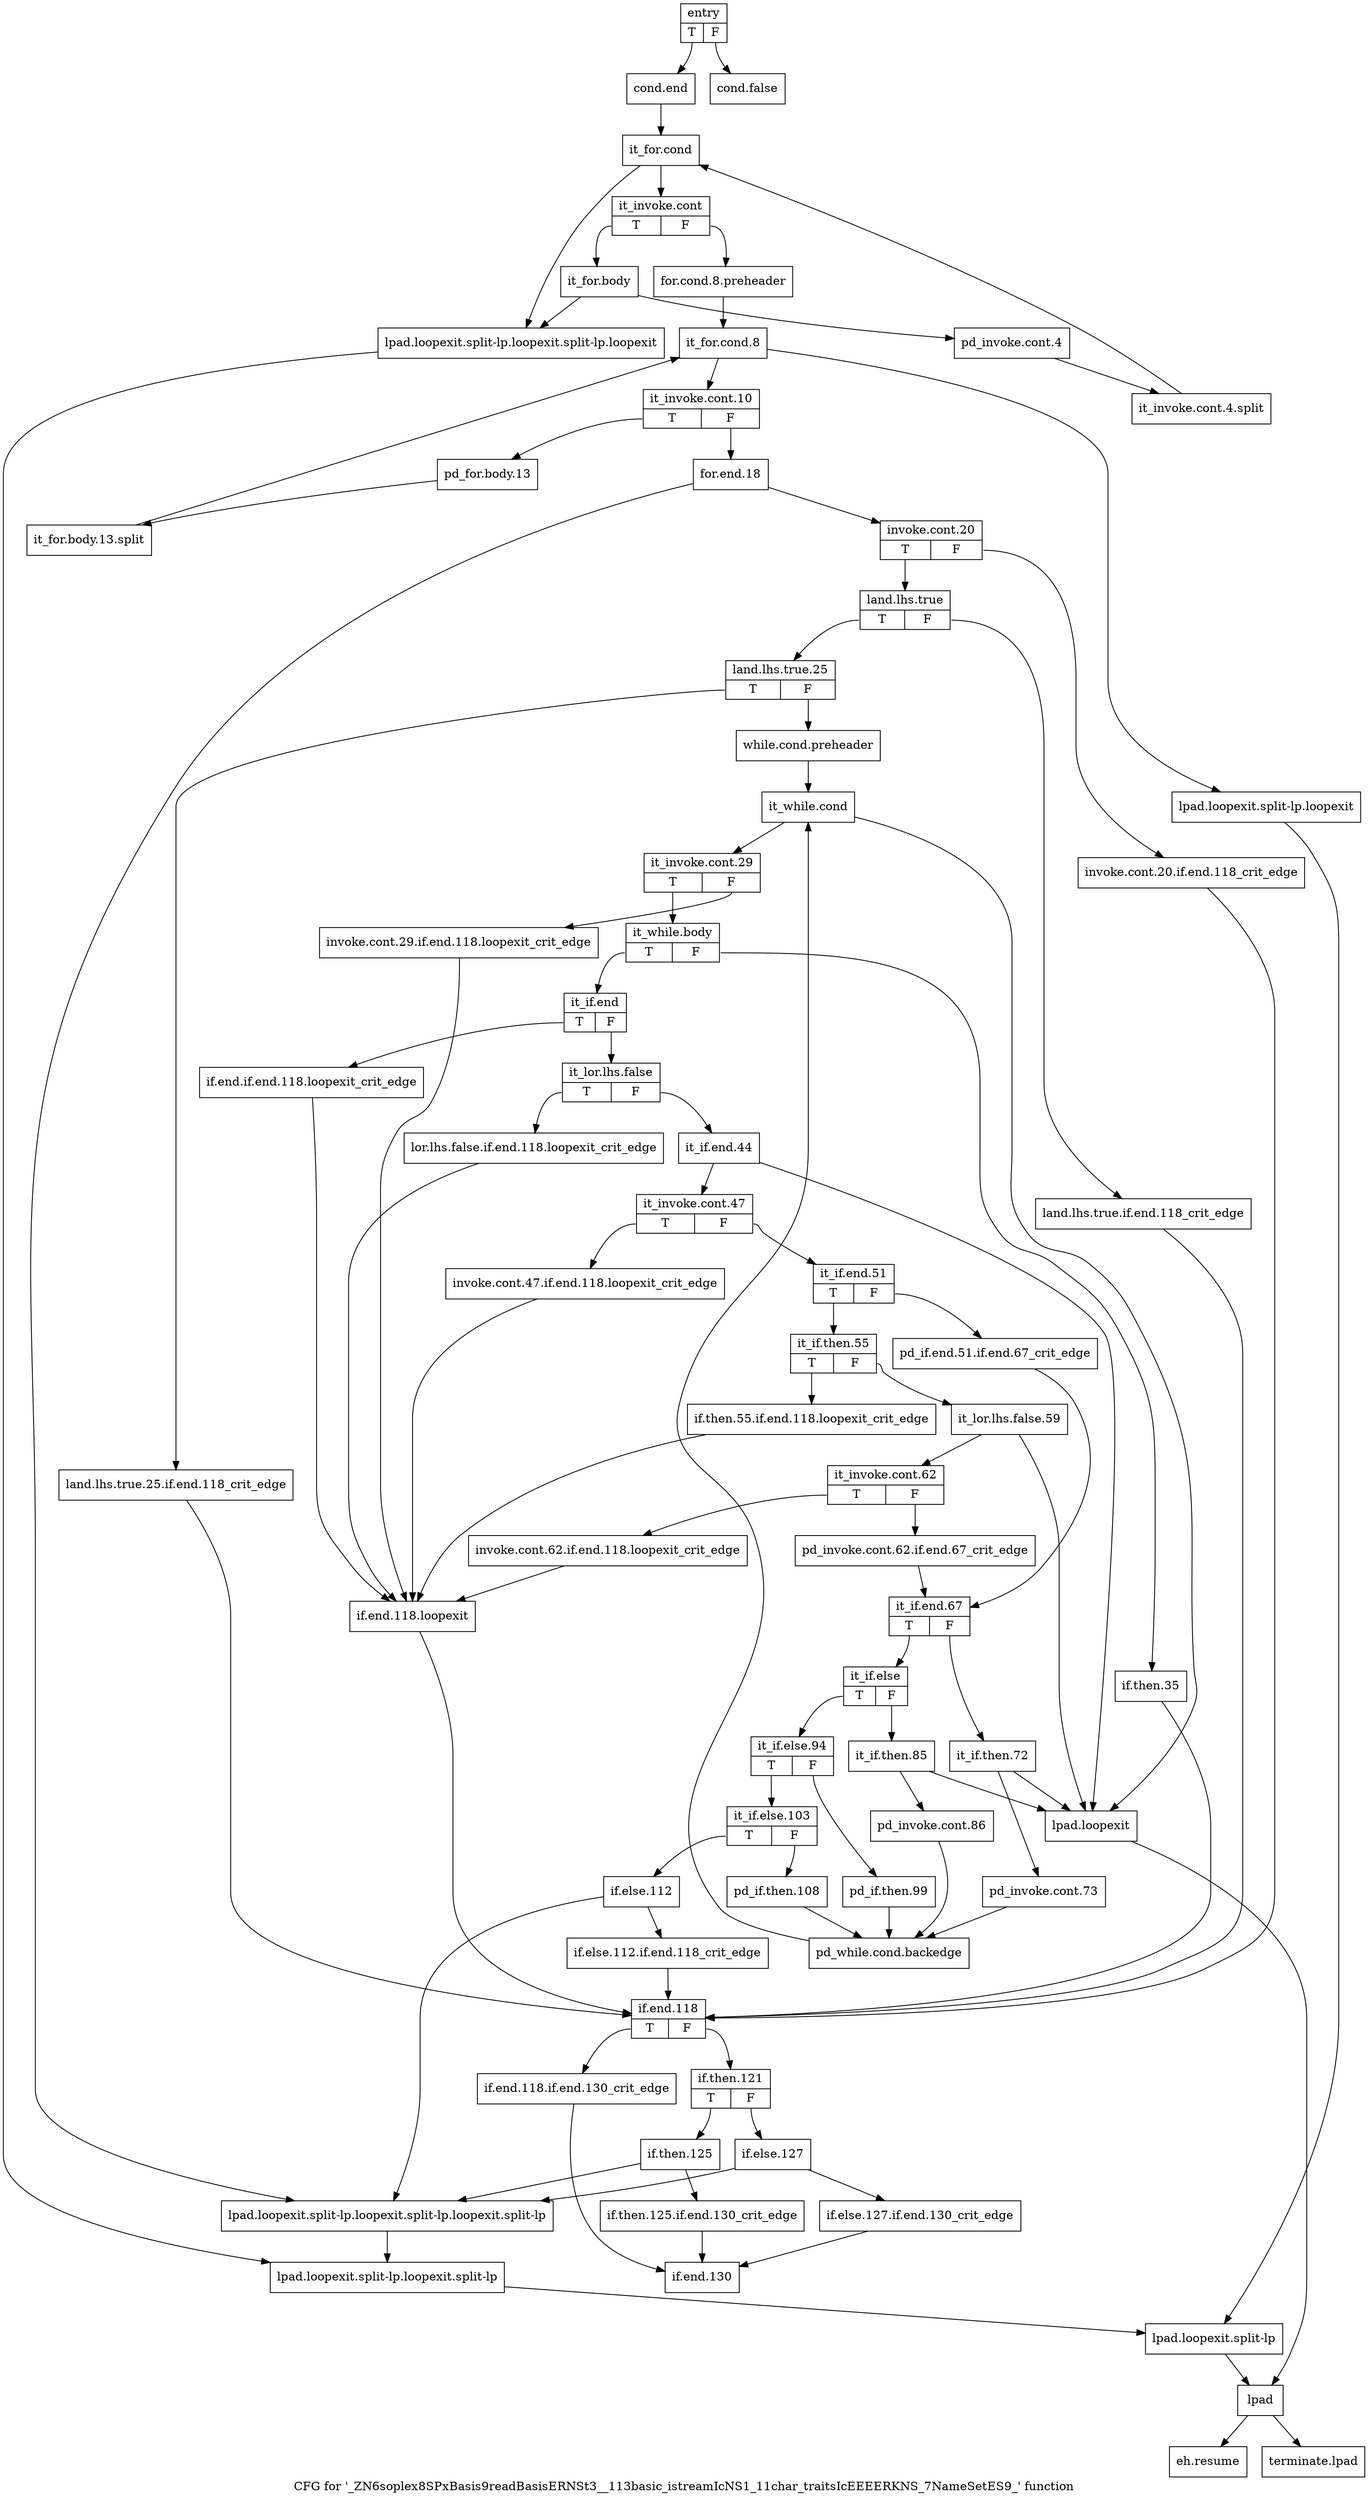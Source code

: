 digraph "CFG for '_ZN6soplex8SPxBasis9readBasisERNSt3__113basic_istreamIcNS1_11char_traitsIcEEEERKNS_7NameSetES9_' function" {
	label="CFG for '_ZN6soplex8SPxBasis9readBasisERNSt3__113basic_istreamIcNS1_11char_traitsIcEEEERKNS_7NameSetES9_' function";

	Node0x26e02b0 [shape=record,label="{entry|{<s0>T|<s1>F}}"];
	Node0x26e02b0:s0 -> Node0x26e0350;
	Node0x26e02b0:s1 -> Node0x26e0300;
	Node0x26e0300 [shape=record,label="{cond.false}"];
	Node0x26e0350 [shape=record,label="{cond.end}"];
	Node0x26e0350 -> Node0x26e03a0;
	Node0x26e03a0 [shape=record,label="{it_for.cond}"];
	Node0x26e03a0 -> Node0x26e03f0;
	Node0x26e03a0 -> Node0x26e05d0;
	Node0x26e03f0 [shape=record,label="{it_invoke.cont|{<s0>T|<s1>F}}"];
	Node0x26e03f0:s0 -> Node0x26e0490;
	Node0x26e03f0:s1 -> Node0x26e0440;
	Node0x26e0440 [shape=record,label="{for.cond.8.preheader}"];
	Node0x26e0440 -> Node0x26e0760;
	Node0x26e0490 [shape=record,label="{it_for.body}"];
	Node0x26e0490 -> Node0x26e04e0;
	Node0x26e0490 -> Node0x26e05d0;
	Node0x26e04e0 [shape=record,label="{pd_invoke.cont.4}"];
	Node0x26e04e0 -> Node0x31f50a0;
	Node0x31f50a0 [shape=record,label="{it_invoke.cont.4.split}"];
	Node0x31f50a0 -> Node0x26e03a0;
	Node0x26e0530 [shape=record,label="{lpad.loopexit}"];
	Node0x26e0530 -> Node0x26e0710;
	Node0x26e0580 [shape=record,label="{lpad.loopexit.split-lp.loopexit}"];
	Node0x26e0580 -> Node0x26e06c0;
	Node0x26e05d0 [shape=record,label="{lpad.loopexit.split-lp.loopexit.split-lp.loopexit}"];
	Node0x26e05d0 -> Node0x26e0670;
	Node0x26e0620 [shape=record,label="{lpad.loopexit.split-lp.loopexit.split-lp.loopexit.split-lp}"];
	Node0x26e0620 -> Node0x26e0670;
	Node0x26e0670 [shape=record,label="{lpad.loopexit.split-lp.loopexit.split-lp}"];
	Node0x26e0670 -> Node0x26e06c0;
	Node0x26e06c0 [shape=record,label="{lpad.loopexit.split-lp}"];
	Node0x26e06c0 -> Node0x26e0710;
	Node0x26e0710 [shape=record,label="{lpad}"];
	Node0x26e0710 -> Node0x26e17f0;
	Node0x26e0710 -> Node0x26e1840;
	Node0x26e0760 [shape=record,label="{it_for.cond.8}"];
	Node0x26e0760 -> Node0x26e07b0;
	Node0x26e0760 -> Node0x26e0580;
	Node0x26e07b0 [shape=record,label="{it_invoke.cont.10|{<s0>T|<s1>F}}"];
	Node0x26e07b0:s0 -> Node0x26e0800;
	Node0x26e07b0:s1 -> Node0x26e0850;
	Node0x26e0800 [shape=record,label="{pd_for.body.13}"];
	Node0x26e0800 -> Node0x31f41b0;
	Node0x31f41b0 [shape=record,label="{it_for.body.13.split}"];
	Node0x31f41b0 -> Node0x26e0760;
	Node0x26e0850 [shape=record,label="{for.end.18}"];
	Node0x26e0850 -> Node0x26e08a0;
	Node0x26e0850 -> Node0x26e0620;
	Node0x26e08a0 [shape=record,label="{invoke.cont.20|{<s0>T|<s1>F}}"];
	Node0x26e08a0:s0 -> Node0x26e0940;
	Node0x26e08a0:s1 -> Node0x26e08f0;
	Node0x26e08f0 [shape=record,label="{invoke.cont.20.if.end.118_crit_edge}"];
	Node0x26e08f0 -> Node0x26e1570;
	Node0x26e0940 [shape=record,label="{land.lhs.true|{<s0>T|<s1>F}}"];
	Node0x26e0940:s0 -> Node0x26e09e0;
	Node0x26e0940:s1 -> Node0x26e0990;
	Node0x26e0990 [shape=record,label="{land.lhs.true.if.end.118_crit_edge}"];
	Node0x26e0990 -> Node0x26e1570;
	Node0x26e09e0 [shape=record,label="{land.lhs.true.25|{<s0>T|<s1>F}}"];
	Node0x26e09e0:s0 -> Node0x26e0a30;
	Node0x26e09e0:s1 -> Node0x26e0a80;
	Node0x26e0a30 [shape=record,label="{land.lhs.true.25.if.end.118_crit_edge}"];
	Node0x26e0a30 -> Node0x26e1570;
	Node0x26e0a80 [shape=record,label="{while.cond.preheader}"];
	Node0x26e0a80 -> Node0x26e0ad0;
	Node0x26e0ad0 [shape=record,label="{it_while.cond}"];
	Node0x26e0ad0 -> Node0x26e0b20;
	Node0x26e0ad0 -> Node0x26e0530;
	Node0x26e0b20 [shape=record,label="{it_invoke.cont.29|{<s0>T|<s1>F}}"];
	Node0x26e0b20:s0 -> Node0x26e0bc0;
	Node0x26e0b20:s1 -> Node0x26e0b70;
	Node0x26e0b70 [shape=record,label="{invoke.cont.29.if.end.118.loopexit_crit_edge}"];
	Node0x26e0b70 -> Node0x26e1520;
	Node0x26e0bc0 [shape=record,label="{it_while.body|{<s0>T|<s1>F}}"];
	Node0x26e0bc0:s0 -> Node0x26e0c60;
	Node0x26e0bc0:s1 -> Node0x26e0c10;
	Node0x26e0c10 [shape=record,label="{if.then.35}"];
	Node0x26e0c10 -> Node0x26e1570;
	Node0x26e0c60 [shape=record,label="{it_if.end|{<s0>T|<s1>F}}"];
	Node0x26e0c60:s0 -> Node0x26e0cb0;
	Node0x26e0c60:s1 -> Node0x26e0d00;
	Node0x26e0cb0 [shape=record,label="{if.end.if.end.118.loopexit_crit_edge}"];
	Node0x26e0cb0 -> Node0x26e1520;
	Node0x26e0d00 [shape=record,label="{it_lor.lhs.false|{<s0>T|<s1>F}}"];
	Node0x26e0d00:s0 -> Node0x26e0d50;
	Node0x26e0d00:s1 -> Node0x26e0da0;
	Node0x26e0d50 [shape=record,label="{lor.lhs.false.if.end.118.loopexit_crit_edge}"];
	Node0x26e0d50 -> Node0x26e1520;
	Node0x26e0da0 [shape=record,label="{it_if.end.44}"];
	Node0x26e0da0 -> Node0x26e0df0;
	Node0x26e0da0 -> Node0x26e0530;
	Node0x26e0df0 [shape=record,label="{it_invoke.cont.47|{<s0>T|<s1>F}}"];
	Node0x26e0df0:s0 -> Node0x26e0e40;
	Node0x26e0df0:s1 -> Node0x26e0e90;
	Node0x26e0e40 [shape=record,label="{invoke.cont.47.if.end.118.loopexit_crit_edge}"];
	Node0x26e0e40 -> Node0x26e1520;
	Node0x26e0e90 [shape=record,label="{it_if.end.51|{<s0>T|<s1>F}}"];
	Node0x26e0e90:s0 -> Node0x26e0f30;
	Node0x26e0e90:s1 -> Node0x26e0ee0;
	Node0x26e0ee0 [shape=record,label="{pd_if.end.51.if.end.67_crit_edge}"];
	Node0x26e0ee0 -> Node0x26e1110;
	Node0x26e0f30 [shape=record,label="{it_if.then.55|{<s0>T|<s1>F}}"];
	Node0x26e0f30:s0 -> Node0x26e0f80;
	Node0x26e0f30:s1 -> Node0x26e0fd0;
	Node0x26e0f80 [shape=record,label="{if.then.55.if.end.118.loopexit_crit_edge}"];
	Node0x26e0f80 -> Node0x26e1520;
	Node0x26e0fd0 [shape=record,label="{it_lor.lhs.false.59}"];
	Node0x26e0fd0 -> Node0x26e1020;
	Node0x26e0fd0 -> Node0x26e0530;
	Node0x26e1020 [shape=record,label="{it_invoke.cont.62|{<s0>T|<s1>F}}"];
	Node0x26e1020:s0 -> Node0x26e10c0;
	Node0x26e1020:s1 -> Node0x26e1070;
	Node0x26e1070 [shape=record,label="{pd_invoke.cont.62.if.end.67_crit_edge}"];
	Node0x26e1070 -> Node0x26e1110;
	Node0x26e10c0 [shape=record,label="{invoke.cont.62.if.end.118.loopexit_crit_edge}"];
	Node0x26e10c0 -> Node0x26e1520;
	Node0x26e1110 [shape=record,label="{it_if.end.67|{<s0>T|<s1>F}}"];
	Node0x26e1110:s0 -> Node0x26e1200;
	Node0x26e1110:s1 -> Node0x26e1160;
	Node0x26e1160 [shape=record,label="{it_if.then.72}"];
	Node0x26e1160 -> Node0x26e11b0;
	Node0x26e1160 -> Node0x26e0530;
	Node0x26e11b0 [shape=record,label="{pd_invoke.cont.73}"];
	Node0x26e11b0 -> Node0x26e12f0;
	Node0x26e1200 [shape=record,label="{it_if.else|{<s0>T|<s1>F}}"];
	Node0x26e1200:s0 -> Node0x26e1340;
	Node0x26e1200:s1 -> Node0x26e1250;
	Node0x26e1250 [shape=record,label="{it_if.then.85}"];
	Node0x26e1250 -> Node0x26e12a0;
	Node0x26e1250 -> Node0x26e0530;
	Node0x26e12a0 [shape=record,label="{pd_invoke.cont.86}"];
	Node0x26e12a0 -> Node0x26e12f0;
	Node0x26e12f0 [shape=record,label="{pd_while.cond.backedge}"];
	Node0x26e12f0 -> Node0x26e0ad0;
	Node0x26e1340 [shape=record,label="{it_if.else.94|{<s0>T|<s1>F}}"];
	Node0x26e1340:s0 -> Node0x26e13e0;
	Node0x26e1340:s1 -> Node0x26e1390;
	Node0x26e1390 [shape=record,label="{pd_if.then.99}"];
	Node0x26e1390 -> Node0x26e12f0;
	Node0x26e13e0 [shape=record,label="{it_if.else.103|{<s0>T|<s1>F}}"];
	Node0x26e13e0:s0 -> Node0x26e1480;
	Node0x26e13e0:s1 -> Node0x26e1430;
	Node0x26e1430 [shape=record,label="{pd_if.then.108}"];
	Node0x26e1430 -> Node0x26e12f0;
	Node0x26e1480 [shape=record,label="{if.else.112}"];
	Node0x26e1480 -> Node0x26e14d0;
	Node0x26e1480 -> Node0x26e0620;
	Node0x26e14d0 [shape=record,label="{if.else.112.if.end.118_crit_edge}"];
	Node0x26e14d0 -> Node0x26e1570;
	Node0x26e1520 [shape=record,label="{if.end.118.loopexit}"];
	Node0x26e1520 -> Node0x26e1570;
	Node0x26e1570 [shape=record,label="{if.end.118|{<s0>T|<s1>F}}"];
	Node0x26e1570:s0 -> Node0x26e15c0;
	Node0x26e1570:s1 -> Node0x26e1610;
	Node0x26e15c0 [shape=record,label="{if.end.118.if.end.130_crit_edge}"];
	Node0x26e15c0 -> Node0x26e17a0;
	Node0x26e1610 [shape=record,label="{if.then.121|{<s0>T|<s1>F}}"];
	Node0x26e1610:s0 -> Node0x26e1660;
	Node0x26e1610:s1 -> Node0x26e1700;
	Node0x26e1660 [shape=record,label="{if.then.125}"];
	Node0x26e1660 -> Node0x26e16b0;
	Node0x26e1660 -> Node0x26e0620;
	Node0x26e16b0 [shape=record,label="{if.then.125.if.end.130_crit_edge}"];
	Node0x26e16b0 -> Node0x26e17a0;
	Node0x26e1700 [shape=record,label="{if.else.127}"];
	Node0x26e1700 -> Node0x26e1750;
	Node0x26e1700 -> Node0x26e0620;
	Node0x26e1750 [shape=record,label="{if.else.127.if.end.130_crit_edge}"];
	Node0x26e1750 -> Node0x26e17a0;
	Node0x26e17a0 [shape=record,label="{if.end.130}"];
	Node0x26e17f0 [shape=record,label="{eh.resume}"];
	Node0x26e1840 [shape=record,label="{terminate.lpad}"];
}
